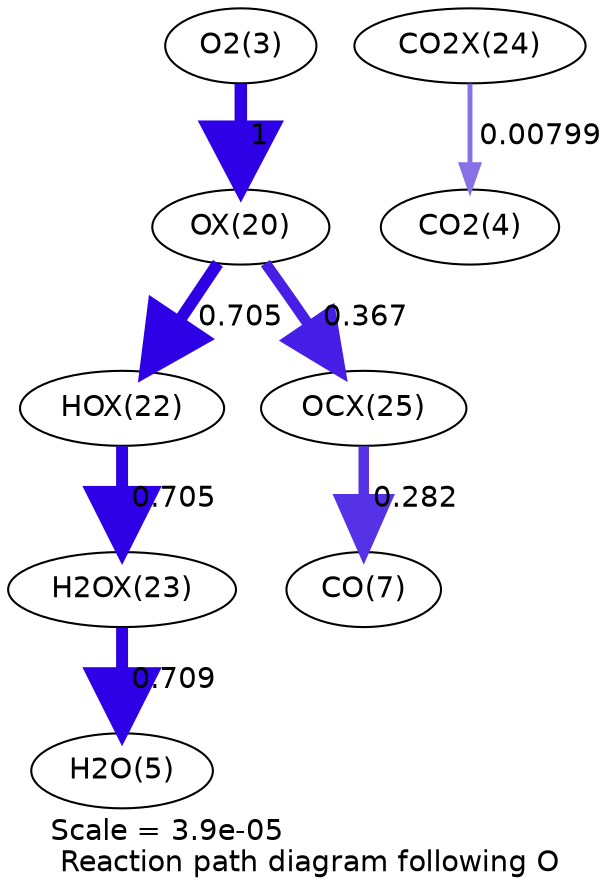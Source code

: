 digraph reaction_paths {
center=1;
s5 -> s23[fontname="Helvetica", penwidth=6, arrowsize=3, color="0.7, 1.5, 0.9"
, label=" 1"];
s23 -> s25[fontname="Helvetica", penwidth=5.74, arrowsize=2.87, color="0.7, 1.21, 0.9"
, label=" 0.705"];
s23 -> s28[fontname="Helvetica", penwidth=5.24, arrowsize=2.62, color="0.7, 0.867, 0.9"
, label=" 0.367"];
s25 -> s26[fontname="Helvetica", penwidth=5.74, arrowsize=2.87, color="0.7, 1.21, 0.9"
, label=" 0.705"];
s26 -> s7[fontname="Helvetica", penwidth=5.74, arrowsize=2.87, color="0.7, 1.21, 0.9"
, label=" 0.709"];
s28 -> s9[fontname="Helvetica", penwidth=5.04, arrowsize=2.52, color="0.7, 0.782, 0.9"
, label=" 0.282"];
s27 -> s6[fontname="Helvetica", penwidth=2.35, arrowsize=1.18, color="0.7, 0.508, 0.9"
, label=" 0.00799"];
s5 [ fontname="Helvetica", label="O2(3)"];
s6 [ fontname="Helvetica", label="CO2(4)"];
s7 [ fontname="Helvetica", label="H2O(5)"];
s9 [ fontname="Helvetica", label="CO(7)"];
s23 [ fontname="Helvetica", label="OX(20)"];
s25 [ fontname="Helvetica", label="HOX(22)"];
s26 [ fontname="Helvetica", label="H2OX(23)"];
s27 [ fontname="Helvetica", label="CO2X(24)"];
s28 [ fontname="Helvetica", label="OCX(25)"];
 label = "Scale = 3.9e-05\l Reaction path diagram following O";
 fontname = "Helvetica";
}
